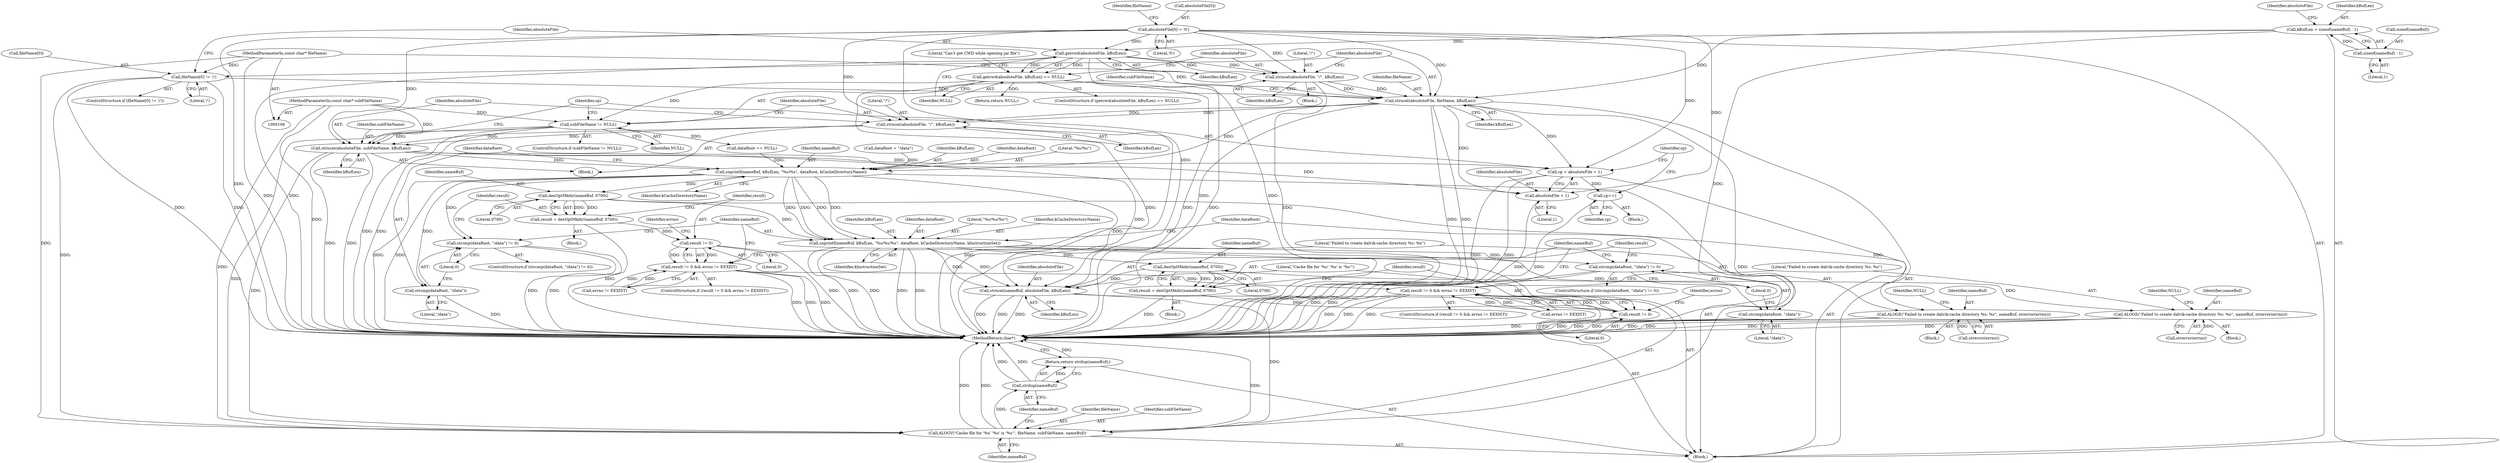 digraph "0_Android_338aeaf28e9981c15d0673b18487dba61eb5447c@API" {
"1000161" [label="(Call,strncat(absoluteFile, subFileName, kBufLen))"];
"1000157" [label="(Call,strncat(absoluteFile, \"/\", kBufLen))"];
"1000148" [label="(Call,strncat(absoluteFile, fileName, kBufLen))"];
"1000121" [label="(Call,absoluteFile[0] = '\0')"];
"1000144" [label="(Call,strncat(absoluteFile, \"/\", kBufLen))"];
"1000135" [label="(Call,getcwd(absoluteFile, kBufLen))"];
"1000113" [label="(Call,kBufLen = sizeof(nameBuf) - 1)"];
"1000115" [label="(Call,sizeof(nameBuf) - 1)"];
"1000127" [label="(Call,fileName[0] != '/')"];
"1000107" [label="(MethodParameterIn,const char* fileName)"];
"1000153" [label="(Call,subFileName != NULL)"];
"1000108" [label="(MethodParameterIn,const char* subFileName)"];
"1000134" [label="(Call,getcwd(absoluteFile, kBufLen) == NULL)"];
"1000165" [label="(Call,cp = absoluteFile + 1)"];
"1000186" [label="(Call,cp++)"];
"1000167" [label="(Call,absoluteFile + 1)"];
"1000199" [label="(Call,snprintf(nameBuf, kBufLen, \"%s/%s\", dataRoot, kCacheDirectoryName))"];
"1000206" [label="(Call,strcmp(dataRoot, \"/data\") != 0)"];
"1000207" [label="(Call,strcmp(dataRoot, \"/data\"))"];
"1000215" [label="(Call,dexOptMkdir(nameBuf, 0700))"];
"1000213" [label="(Call,result = dexOptMkdir(nameBuf, 0700))"];
"1000220" [label="(Call,result != 0)"];
"1000219" [label="(Call,result != 0 && errno != EEXIST)"];
"1000255" [label="(Call,result != 0 && errno != EEXIST)"];
"1000227" [label="(Call,ALOGE(\"Failed to create dalvik-cache directory %s: %s\", nameBuf, strerror(errno)))"];
"1000234" [label="(Call,snprintf(nameBuf, kBufLen, \"%s/%s/%s\", dataRoot, kCacheDirectoryName, kInstructionSet))"];
"1000242" [label="(Call,strcmp(dataRoot, \"/data\") != 0)"];
"1000243" [label="(Call,strcmp(dataRoot, \"/data\"))"];
"1000251" [label="(Call,dexOptMkdir(nameBuf, 0700))"];
"1000249" [label="(Call,result = dexOptMkdir(nameBuf, 0700))"];
"1000256" [label="(Call,result != 0)"];
"1000263" [label="(Call,ALOGE(\"Failed to create dalvik-cache directory %s: %s\", nameBuf, strerror(errno)))"];
"1000270" [label="(Call,strncat(nameBuf, absoluteFile, kBufLen))"];
"1000274" [label="(Call,ALOGV(\"Cache file for '%s' '%s' is '%s'\", fileName, subFileName, nameBuf))"];
"1000280" [label="(Call,strdup(nameBuf))"];
"1000279" [label="(Return,return strdup(nameBuf);)"];
"1000129" [label="(Identifier,fileName)"];
"1000116" [label="(Call,sizeof(nameBuf))"];
"1000233" [label="(Identifier,NULL)"];
"1000276" [label="(Identifier,fileName)"];
"1000118" [label="(Literal,1)"];
"1000249" [label="(Call,result = dexOptMkdir(nameBuf, 0700))"];
"1000199" [label="(Call,snprintf(nameBuf, kBufLen, \"%s/%s\", dataRoot, kCacheDirectoryName))"];
"1000186" [label="(Call,cp++)"];
"1000221" [label="(Identifier,result)"];
"1000209" [label="(Literal,\"/data\")"];
"1000128" [label="(Call,fileName[0])"];
"1000168" [label="(Identifier,absoluteFile)"];
"1000204" [label="(Identifier,kCacheDirectoryName)"];
"1000154" [label="(Identifier,subFileName)"];
"1000173" [label="(Identifier,cp)"];
"1000134" [label="(Call,getcwd(absoluteFile, kBufLen) == NULL)"];
"1000135" [label="(Call,getcwd(absoluteFile, kBufLen))"];
"1000205" [label="(ControlStructure,if (strcmp(dataRoot, \"/data\") != 0))"];
"1000269" [label="(Identifier,NULL)"];
"1000241" [label="(ControlStructure,if (strcmp(dataRoot, \"/data\") != 0))"];
"1000280" [label="(Call,strdup(nameBuf))"];
"1000164" [label="(Identifier,kBufLen)"];
"1000216" [label="(Identifier,nameBuf)"];
"1000175" [label="(Block,)"];
"1000243" [label="(Call,strcmp(dataRoot, \"/data\"))"];
"1000272" [label="(Identifier,absoluteFile)"];
"1000242" [label="(Call,strcmp(dataRoot, \"/data\") != 0)"];
"1000142" [label="(Return,return NULL;)"];
"1000219" [label="(Call,result != 0 && errno != EEXIST)"];
"1000133" [label="(ControlStructure,if (getcwd(absoluteFile, kBufLen) == NULL))"];
"1000236" [label="(Identifier,kBufLen)"];
"1000146" [label="(Literal,\"/\")"];
"1000259" [label="(Call,errno != EEXIST)"];
"1000123" [label="(Identifier,absoluteFile)"];
"1000214" [label="(Identifier,result)"];
"1000230" [label="(Call,strerror(errno))"];
"1000273" [label="(Identifier,kBufLen)"];
"1000160" [label="(Identifier,kBufLen)"];
"1000148" [label="(Call,strncat(absoluteFile, fileName, kBufLen))"];
"1000274" [label="(Call,ALOGV(\"Cache file for '%s' '%s' is '%s'\", fileName, subFileName, nameBuf))"];
"1000169" [label="(Literal,1)"];
"1000206" [label="(Call,strcmp(dataRoot, \"/data\") != 0)"];
"1000281" [label="(Identifier,nameBuf)"];
"1000136" [label="(Identifier,absoluteFile)"];
"1000200" [label="(Identifier,nameBuf)"];
"1000150" [label="(Identifier,fileName)"];
"1000126" [label="(ControlStructure,if (fileName[0] != '/'))"];
"1000279" [label="(Return,return strdup(nameBuf);)"];
"1000115" [label="(Call,sizeof(nameBuf) - 1)"];
"1000161" [label="(Call,strncat(absoluteFile, subFileName, kBufLen))"];
"1000255" [label="(Call,result != 0 && errno != EEXIST)"];
"1000229" [label="(Identifier,nameBuf)"];
"1000138" [label="(Identifier,NULL)"];
"1000167" [label="(Call,absoluteFile + 1)"];
"1000196" [label="(Call,dataRoot = \"/data\")"];
"1000201" [label="(Identifier,kBufLen)"];
"1000211" [label="(Block,)"];
"1000213" [label="(Call,result = dexOptMkdir(nameBuf, 0700))"];
"1000250" [label="(Identifier,result)"];
"1000253" [label="(Literal,0700)"];
"1000218" [label="(ControlStructure,if (result != 0 && errno != EEXIST))"];
"1000264" [label="(Literal,\"Failed to create dalvik-cache directory %s: %s\")"];
"1000208" [label="(Identifier,dataRoot)"];
"1000282" [label="(MethodReturn,char*)"];
"1000227" [label="(Call,ALOGE(\"Failed to create dalvik-cache directory %s: %s\", nameBuf, strerror(errno)))"];
"1000210" [label="(Literal,0)"];
"1000158" [label="(Identifier,absoluteFile)"];
"1000245" [label="(Literal,\"/data\")"];
"1000145" [label="(Identifier,absoluteFile)"];
"1000226" [label="(Block,)"];
"1000265" [label="(Identifier,nameBuf)"];
"1000234" [label="(Call,snprintf(nameBuf, kBufLen, \"%s/%s/%s\", dataRoot, kCacheDirectoryName, kInstructionSet))"];
"1000131" [label="(Literal,'/')"];
"1000162" [label="(Identifier,absoluteFile)"];
"1000277" [label="(Identifier,subFileName)"];
"1000127" [label="(Call,fileName[0] != '/')"];
"1000271" [label="(Identifier,nameBuf)"];
"1000263" [label="(Call,ALOGE(\"Failed to create dalvik-cache directory %s: %s\", nameBuf, strerror(errno)))"];
"1000151" [label="(Identifier,kBufLen)"];
"1000262" [label="(Block,)"];
"1000220" [label="(Call,result != 0)"];
"1000224" [label="(Identifier,errno)"];
"1000109" [label="(Block,)"];
"1000270" [label="(Call,strncat(nameBuf, absoluteFile, kBufLen))"];
"1000228" [label="(Literal,\"Failed to create dalvik-cache directory %s: %s\")"];
"1000235" [label="(Identifier,nameBuf)"];
"1000239" [label="(Identifier,kCacheDirectoryName)"];
"1000121" [label="(Call,absoluteFile[0] = '\0')"];
"1000203" [label="(Identifier,dataRoot)"];
"1000137" [label="(Identifier,kBufLen)"];
"1000257" [label="(Identifier,result)"];
"1000223" [label="(Call,errno != EEXIST)"];
"1000202" [label="(Literal,\"%s/%s\")"];
"1000125" [label="(Literal,'\0')"];
"1000207" [label="(Call,strcmp(dataRoot, \"/data\"))"];
"1000157" [label="(Call,strncat(absoluteFile, \"/\", kBufLen))"];
"1000275" [label="(Literal,\"Cache file for '%s' '%s' is '%s'\")"];
"1000187" [label="(Identifier,cp)"];
"1000260" [label="(Identifier,errno)"];
"1000251" [label="(Call,dexOptMkdir(nameBuf, 0700))"];
"1000240" [label="(Identifier,kInstructionSet)"];
"1000256" [label="(Call,result != 0)"];
"1000254" [label="(ControlStructure,if (result != 0 && errno != EEXIST))"];
"1000155" [label="(Identifier,NULL)"];
"1000166" [label="(Identifier,cp)"];
"1000163" [label="(Identifier,subFileName)"];
"1000258" [label="(Literal,0)"];
"1000217" [label="(Literal,0700)"];
"1000149" [label="(Identifier,absoluteFile)"];
"1000278" [label="(Identifier,nameBuf)"];
"1000153" [label="(Call,subFileName != NULL)"];
"1000152" [label="(ControlStructure,if (subFileName != NULL))"];
"1000252" [label="(Identifier,nameBuf)"];
"1000132" [label="(Block,)"];
"1000141" [label="(Literal,\"Can't get CWD while opening jar file\")"];
"1000193" [label="(Call,dataRoot == NULL)"];
"1000113" [label="(Call,kBufLen = sizeof(nameBuf) - 1)"];
"1000108" [label="(MethodParameterIn,const char* subFileName)"];
"1000246" [label="(Literal,0)"];
"1000156" [label="(Block,)"];
"1000122" [label="(Call,absoluteFile[0])"];
"1000114" [label="(Identifier,kBufLen)"];
"1000244" [label="(Identifier,dataRoot)"];
"1000159" [label="(Literal,\"/\")"];
"1000222" [label="(Literal,0)"];
"1000247" [label="(Block,)"];
"1000238" [label="(Identifier,dataRoot)"];
"1000107" [label="(MethodParameterIn,const char* fileName)"];
"1000237" [label="(Literal,\"%s/%s/%s\")"];
"1000144" [label="(Call,strncat(absoluteFile, \"/\", kBufLen))"];
"1000165" [label="(Call,cp = absoluteFile + 1)"];
"1000266" [label="(Call,strerror(errno))"];
"1000215" [label="(Call,dexOptMkdir(nameBuf, 0700))"];
"1000147" [label="(Identifier,kBufLen)"];
"1000161" -> "1000156"  [label="AST: "];
"1000161" -> "1000164"  [label="CFG: "];
"1000162" -> "1000161"  [label="AST: "];
"1000163" -> "1000161"  [label="AST: "];
"1000164" -> "1000161"  [label="AST: "];
"1000166" -> "1000161"  [label="CFG: "];
"1000161" -> "1000282"  [label="DDG: "];
"1000161" -> "1000282"  [label="DDG: "];
"1000157" -> "1000161"  [label="DDG: "];
"1000157" -> "1000161"  [label="DDG: "];
"1000121" -> "1000161"  [label="DDG: "];
"1000153" -> "1000161"  [label="DDG: "];
"1000108" -> "1000161"  [label="DDG: "];
"1000161" -> "1000165"  [label="DDG: "];
"1000161" -> "1000167"  [label="DDG: "];
"1000161" -> "1000199"  [label="DDG: "];
"1000161" -> "1000270"  [label="DDG: "];
"1000161" -> "1000274"  [label="DDG: "];
"1000157" -> "1000156"  [label="AST: "];
"1000157" -> "1000160"  [label="CFG: "];
"1000158" -> "1000157"  [label="AST: "];
"1000159" -> "1000157"  [label="AST: "];
"1000160" -> "1000157"  [label="AST: "];
"1000162" -> "1000157"  [label="CFG: "];
"1000157" -> "1000282"  [label="DDG: "];
"1000148" -> "1000157"  [label="DDG: "];
"1000148" -> "1000157"  [label="DDG: "];
"1000121" -> "1000157"  [label="DDG: "];
"1000148" -> "1000109"  [label="AST: "];
"1000148" -> "1000151"  [label="CFG: "];
"1000149" -> "1000148"  [label="AST: "];
"1000150" -> "1000148"  [label="AST: "];
"1000151" -> "1000148"  [label="AST: "];
"1000154" -> "1000148"  [label="CFG: "];
"1000148" -> "1000282"  [label="DDG: "];
"1000148" -> "1000282"  [label="DDG: "];
"1000121" -> "1000148"  [label="DDG: "];
"1000144" -> "1000148"  [label="DDG: "];
"1000144" -> "1000148"  [label="DDG: "];
"1000127" -> "1000148"  [label="DDG: "];
"1000107" -> "1000148"  [label="DDG: "];
"1000113" -> "1000148"  [label="DDG: "];
"1000148" -> "1000165"  [label="DDG: "];
"1000148" -> "1000167"  [label="DDG: "];
"1000148" -> "1000199"  [label="DDG: "];
"1000148" -> "1000270"  [label="DDG: "];
"1000148" -> "1000274"  [label="DDG: "];
"1000121" -> "1000109"  [label="AST: "];
"1000121" -> "1000125"  [label="CFG: "];
"1000122" -> "1000121"  [label="AST: "];
"1000125" -> "1000121"  [label="AST: "];
"1000129" -> "1000121"  [label="CFG: "];
"1000121" -> "1000282"  [label="DDG: "];
"1000121" -> "1000135"  [label="DDG: "];
"1000121" -> "1000144"  [label="DDG: "];
"1000121" -> "1000165"  [label="DDG: "];
"1000121" -> "1000167"  [label="DDG: "];
"1000121" -> "1000270"  [label="DDG: "];
"1000144" -> "1000132"  [label="AST: "];
"1000144" -> "1000147"  [label="CFG: "];
"1000145" -> "1000144"  [label="AST: "];
"1000146" -> "1000144"  [label="AST: "];
"1000147" -> "1000144"  [label="AST: "];
"1000149" -> "1000144"  [label="CFG: "];
"1000144" -> "1000282"  [label="DDG: "];
"1000135" -> "1000144"  [label="DDG: "];
"1000135" -> "1000144"  [label="DDG: "];
"1000135" -> "1000134"  [label="AST: "];
"1000135" -> "1000137"  [label="CFG: "];
"1000136" -> "1000135"  [label="AST: "];
"1000137" -> "1000135"  [label="AST: "];
"1000138" -> "1000135"  [label="CFG: "];
"1000135" -> "1000282"  [label="DDG: "];
"1000135" -> "1000282"  [label="DDG: "];
"1000135" -> "1000134"  [label="DDG: "];
"1000135" -> "1000134"  [label="DDG: "];
"1000113" -> "1000135"  [label="DDG: "];
"1000113" -> "1000109"  [label="AST: "];
"1000113" -> "1000115"  [label="CFG: "];
"1000114" -> "1000113"  [label="AST: "];
"1000115" -> "1000113"  [label="AST: "];
"1000123" -> "1000113"  [label="CFG: "];
"1000113" -> "1000282"  [label="DDG: "];
"1000115" -> "1000113"  [label="DDG: "];
"1000115" -> "1000118"  [label="CFG: "];
"1000116" -> "1000115"  [label="AST: "];
"1000118" -> "1000115"  [label="AST: "];
"1000127" -> "1000126"  [label="AST: "];
"1000127" -> "1000131"  [label="CFG: "];
"1000128" -> "1000127"  [label="AST: "];
"1000131" -> "1000127"  [label="AST: "];
"1000136" -> "1000127"  [label="CFG: "];
"1000149" -> "1000127"  [label="CFG: "];
"1000127" -> "1000282"  [label="DDG: "];
"1000127" -> "1000282"  [label="DDG: "];
"1000107" -> "1000127"  [label="DDG: "];
"1000127" -> "1000274"  [label="DDG: "];
"1000107" -> "1000106"  [label="AST: "];
"1000107" -> "1000282"  [label="DDG: "];
"1000107" -> "1000274"  [label="DDG: "];
"1000153" -> "1000152"  [label="AST: "];
"1000153" -> "1000155"  [label="CFG: "];
"1000154" -> "1000153"  [label="AST: "];
"1000155" -> "1000153"  [label="AST: "];
"1000158" -> "1000153"  [label="CFG: "];
"1000166" -> "1000153"  [label="CFG: "];
"1000153" -> "1000282"  [label="DDG: "];
"1000153" -> "1000282"  [label="DDG: "];
"1000108" -> "1000153"  [label="DDG: "];
"1000134" -> "1000153"  [label="DDG: "];
"1000153" -> "1000193"  [label="DDG: "];
"1000153" -> "1000274"  [label="DDG: "];
"1000108" -> "1000106"  [label="AST: "];
"1000108" -> "1000282"  [label="DDG: "];
"1000108" -> "1000274"  [label="DDG: "];
"1000134" -> "1000133"  [label="AST: "];
"1000134" -> "1000138"  [label="CFG: "];
"1000138" -> "1000134"  [label="AST: "];
"1000141" -> "1000134"  [label="CFG: "];
"1000145" -> "1000134"  [label="CFG: "];
"1000134" -> "1000282"  [label="DDG: "];
"1000134" -> "1000282"  [label="DDG: "];
"1000134" -> "1000282"  [label="DDG: "];
"1000134" -> "1000142"  [label="DDG: "];
"1000165" -> "1000109"  [label="AST: "];
"1000165" -> "1000167"  [label="CFG: "];
"1000166" -> "1000165"  [label="AST: "];
"1000167" -> "1000165"  [label="AST: "];
"1000173" -> "1000165"  [label="CFG: "];
"1000165" -> "1000282"  [label="DDG: "];
"1000165" -> "1000282"  [label="DDG: "];
"1000165" -> "1000186"  [label="DDG: "];
"1000186" -> "1000175"  [label="AST: "];
"1000186" -> "1000187"  [label="CFG: "];
"1000187" -> "1000186"  [label="AST: "];
"1000173" -> "1000186"  [label="CFG: "];
"1000186" -> "1000282"  [label="DDG: "];
"1000167" -> "1000169"  [label="CFG: "];
"1000168" -> "1000167"  [label="AST: "];
"1000169" -> "1000167"  [label="AST: "];
"1000167" -> "1000282"  [label="DDG: "];
"1000199" -> "1000109"  [label="AST: "];
"1000199" -> "1000204"  [label="CFG: "];
"1000200" -> "1000199"  [label="AST: "];
"1000201" -> "1000199"  [label="AST: "];
"1000202" -> "1000199"  [label="AST: "];
"1000203" -> "1000199"  [label="AST: "];
"1000204" -> "1000199"  [label="AST: "];
"1000208" -> "1000199"  [label="CFG: "];
"1000199" -> "1000282"  [label="DDG: "];
"1000199" -> "1000282"  [label="DDG: "];
"1000199" -> "1000282"  [label="DDG: "];
"1000193" -> "1000199"  [label="DDG: "];
"1000196" -> "1000199"  [label="DDG: "];
"1000199" -> "1000206"  [label="DDG: "];
"1000199" -> "1000207"  [label="DDG: "];
"1000199" -> "1000215"  [label="DDG: "];
"1000199" -> "1000234"  [label="DDG: "];
"1000199" -> "1000234"  [label="DDG: "];
"1000199" -> "1000234"  [label="DDG: "];
"1000199" -> "1000234"  [label="DDG: "];
"1000206" -> "1000205"  [label="AST: "];
"1000206" -> "1000210"  [label="CFG: "];
"1000207" -> "1000206"  [label="AST: "];
"1000210" -> "1000206"  [label="AST: "];
"1000214" -> "1000206"  [label="CFG: "];
"1000235" -> "1000206"  [label="CFG: "];
"1000206" -> "1000282"  [label="DDG: "];
"1000206" -> "1000282"  [label="DDG: "];
"1000207" -> "1000209"  [label="CFG: "];
"1000208" -> "1000207"  [label="AST: "];
"1000209" -> "1000207"  [label="AST: "];
"1000210" -> "1000207"  [label="CFG: "];
"1000207" -> "1000282"  [label="DDG: "];
"1000215" -> "1000213"  [label="AST: "];
"1000215" -> "1000217"  [label="CFG: "];
"1000216" -> "1000215"  [label="AST: "];
"1000217" -> "1000215"  [label="AST: "];
"1000213" -> "1000215"  [label="CFG: "];
"1000215" -> "1000213"  [label="DDG: "];
"1000215" -> "1000213"  [label="DDG: "];
"1000215" -> "1000227"  [label="DDG: "];
"1000215" -> "1000234"  [label="DDG: "];
"1000213" -> "1000211"  [label="AST: "];
"1000214" -> "1000213"  [label="AST: "];
"1000221" -> "1000213"  [label="CFG: "];
"1000213" -> "1000282"  [label="DDG: "];
"1000213" -> "1000220"  [label="DDG: "];
"1000220" -> "1000219"  [label="AST: "];
"1000220" -> "1000222"  [label="CFG: "];
"1000221" -> "1000220"  [label="AST: "];
"1000222" -> "1000220"  [label="AST: "];
"1000224" -> "1000220"  [label="CFG: "];
"1000219" -> "1000220"  [label="CFG: "];
"1000220" -> "1000282"  [label="DDG: "];
"1000220" -> "1000219"  [label="DDG: "];
"1000220" -> "1000219"  [label="DDG: "];
"1000219" -> "1000218"  [label="AST: "];
"1000219" -> "1000223"  [label="CFG: "];
"1000223" -> "1000219"  [label="AST: "];
"1000228" -> "1000219"  [label="CFG: "];
"1000235" -> "1000219"  [label="CFG: "];
"1000219" -> "1000282"  [label="DDG: "];
"1000219" -> "1000282"  [label="DDG: "];
"1000219" -> "1000282"  [label="DDG: "];
"1000223" -> "1000219"  [label="DDG: "];
"1000223" -> "1000219"  [label="DDG: "];
"1000219" -> "1000255"  [label="DDG: "];
"1000255" -> "1000254"  [label="AST: "];
"1000255" -> "1000256"  [label="CFG: "];
"1000255" -> "1000259"  [label="CFG: "];
"1000256" -> "1000255"  [label="AST: "];
"1000259" -> "1000255"  [label="AST: "];
"1000264" -> "1000255"  [label="CFG: "];
"1000271" -> "1000255"  [label="CFG: "];
"1000255" -> "1000282"  [label="DDG: "];
"1000255" -> "1000282"  [label="DDG: "];
"1000255" -> "1000282"  [label="DDG: "];
"1000256" -> "1000255"  [label="DDG: "];
"1000256" -> "1000255"  [label="DDG: "];
"1000259" -> "1000255"  [label="DDG: "];
"1000259" -> "1000255"  [label="DDG: "];
"1000227" -> "1000226"  [label="AST: "];
"1000227" -> "1000230"  [label="CFG: "];
"1000228" -> "1000227"  [label="AST: "];
"1000229" -> "1000227"  [label="AST: "];
"1000230" -> "1000227"  [label="AST: "];
"1000233" -> "1000227"  [label="CFG: "];
"1000227" -> "1000282"  [label="DDG: "];
"1000227" -> "1000282"  [label="DDG: "];
"1000227" -> "1000282"  [label="DDG: "];
"1000230" -> "1000227"  [label="DDG: "];
"1000234" -> "1000109"  [label="AST: "];
"1000234" -> "1000240"  [label="CFG: "];
"1000235" -> "1000234"  [label="AST: "];
"1000236" -> "1000234"  [label="AST: "];
"1000237" -> "1000234"  [label="AST: "];
"1000238" -> "1000234"  [label="AST: "];
"1000239" -> "1000234"  [label="AST: "];
"1000240" -> "1000234"  [label="AST: "];
"1000244" -> "1000234"  [label="CFG: "];
"1000234" -> "1000282"  [label="DDG: "];
"1000234" -> "1000282"  [label="DDG: "];
"1000234" -> "1000282"  [label="DDG: "];
"1000234" -> "1000282"  [label="DDG: "];
"1000234" -> "1000242"  [label="DDG: "];
"1000234" -> "1000243"  [label="DDG: "];
"1000234" -> "1000251"  [label="DDG: "];
"1000234" -> "1000270"  [label="DDG: "];
"1000234" -> "1000270"  [label="DDG: "];
"1000242" -> "1000241"  [label="AST: "];
"1000242" -> "1000246"  [label="CFG: "];
"1000243" -> "1000242"  [label="AST: "];
"1000246" -> "1000242"  [label="AST: "];
"1000250" -> "1000242"  [label="CFG: "];
"1000271" -> "1000242"  [label="CFG: "];
"1000242" -> "1000282"  [label="DDG: "];
"1000242" -> "1000282"  [label="DDG: "];
"1000243" -> "1000245"  [label="CFG: "];
"1000244" -> "1000243"  [label="AST: "];
"1000245" -> "1000243"  [label="AST: "];
"1000246" -> "1000243"  [label="CFG: "];
"1000243" -> "1000282"  [label="DDG: "];
"1000251" -> "1000249"  [label="AST: "];
"1000251" -> "1000253"  [label="CFG: "];
"1000252" -> "1000251"  [label="AST: "];
"1000253" -> "1000251"  [label="AST: "];
"1000249" -> "1000251"  [label="CFG: "];
"1000251" -> "1000249"  [label="DDG: "];
"1000251" -> "1000249"  [label="DDG: "];
"1000251" -> "1000263"  [label="DDG: "];
"1000251" -> "1000270"  [label="DDG: "];
"1000249" -> "1000247"  [label="AST: "];
"1000250" -> "1000249"  [label="AST: "];
"1000257" -> "1000249"  [label="CFG: "];
"1000249" -> "1000282"  [label="DDG: "];
"1000249" -> "1000256"  [label="DDG: "];
"1000256" -> "1000258"  [label="CFG: "];
"1000257" -> "1000256"  [label="AST: "];
"1000258" -> "1000256"  [label="AST: "];
"1000260" -> "1000256"  [label="CFG: "];
"1000256" -> "1000282"  [label="DDG: "];
"1000263" -> "1000262"  [label="AST: "];
"1000263" -> "1000266"  [label="CFG: "];
"1000264" -> "1000263"  [label="AST: "];
"1000265" -> "1000263"  [label="AST: "];
"1000266" -> "1000263"  [label="AST: "];
"1000269" -> "1000263"  [label="CFG: "];
"1000263" -> "1000282"  [label="DDG: "];
"1000263" -> "1000282"  [label="DDG: "];
"1000263" -> "1000282"  [label="DDG: "];
"1000266" -> "1000263"  [label="DDG: "];
"1000270" -> "1000109"  [label="AST: "];
"1000270" -> "1000273"  [label="CFG: "];
"1000271" -> "1000270"  [label="AST: "];
"1000272" -> "1000270"  [label="AST: "];
"1000273" -> "1000270"  [label="AST: "];
"1000275" -> "1000270"  [label="CFG: "];
"1000270" -> "1000282"  [label="DDG: "];
"1000270" -> "1000282"  [label="DDG: "];
"1000270" -> "1000282"  [label="DDG: "];
"1000270" -> "1000274"  [label="DDG: "];
"1000274" -> "1000109"  [label="AST: "];
"1000274" -> "1000278"  [label="CFG: "];
"1000275" -> "1000274"  [label="AST: "];
"1000276" -> "1000274"  [label="AST: "];
"1000277" -> "1000274"  [label="AST: "];
"1000278" -> "1000274"  [label="AST: "];
"1000281" -> "1000274"  [label="CFG: "];
"1000274" -> "1000282"  [label="DDG: "];
"1000274" -> "1000282"  [label="DDG: "];
"1000274" -> "1000282"  [label="DDG: "];
"1000274" -> "1000280"  [label="DDG: "];
"1000280" -> "1000279"  [label="AST: "];
"1000280" -> "1000281"  [label="CFG: "];
"1000281" -> "1000280"  [label="AST: "];
"1000279" -> "1000280"  [label="CFG: "];
"1000280" -> "1000282"  [label="DDG: "];
"1000280" -> "1000282"  [label="DDG: "];
"1000280" -> "1000279"  [label="DDG: "];
"1000279" -> "1000109"  [label="AST: "];
"1000282" -> "1000279"  [label="CFG: "];
"1000279" -> "1000282"  [label="DDG: "];
}
